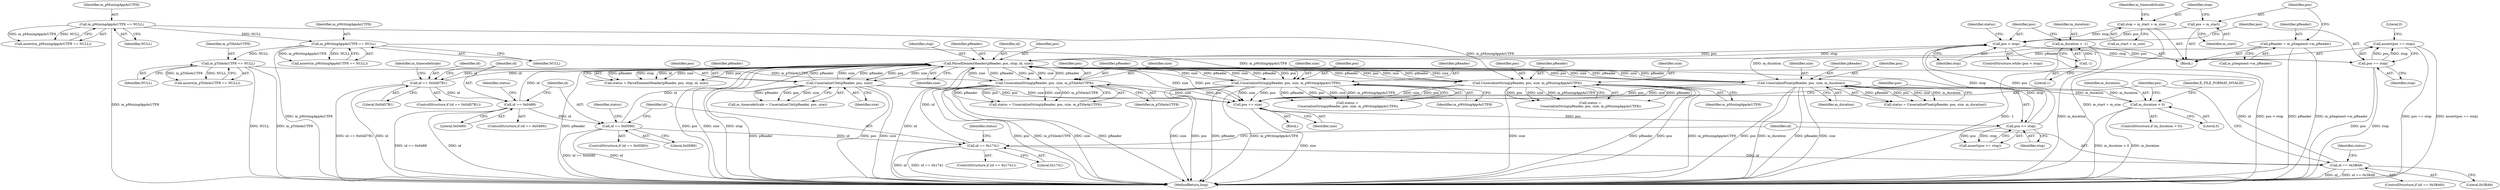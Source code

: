 digraph "0_Android_cc274e2abe8b2a6698a5c47d8aa4bb45f1f9538d_40@API" {
"1000268" [label="(Call,assert(pos == stop))"];
"1000269" [label="(Call,pos == stop)"];
"1000143" [label="(Call,pos < stop)"];
"1000126" [label="(Call,pos = m_start)"];
"1000265" [label="(Call,pos <= stop)"];
"1000261" [label="(Call,pos += size)"];
"1000234" [label="(Call,UnserializeString(pReader, pos, size, m_pWritingAppAsUTF8))"];
"1000152" [label="(Call,ParseElementHeader(pReader, pos, stop, id, size))"];
"1000171" [label="(Call,UnserializeUInt(pReader, pos, size))"];
"1000216" [label="(Call,UnserializeString(pReader, pos, size, m_pMuxingAppAsUTF8))"];
"1000109" [label="(Call,m_pMuxingAppAsUTF8 == NULL)"];
"1000252" [label="(Call,UnserializeString(pReader, pos, size, m_pTitleAsUTF8))"];
"1000117" [label="(Call,m_pTitleAsUTF8 == NULL)"];
"1000113" [label="(Call,m_pWritingAppAsUTF8 == NULL)"];
"1000190" [label="(Call,UnserializeFloat(pReader, pos, size, m_duration))"];
"1000138" [label="(Call,m_duration = -1)"];
"1000140" [label="(Call,-1)"];
"1000202" [label="(Call,m_duration < 0)"];
"1000120" [label="(Call,pReader = m_pSegment->m_pReader)"];
"1000209" [label="(Call,id == 0x0D80)"];
"1000183" [label="(Call,id == 0x0489)"];
"1000165" [label="(Call,id == 0x0AD7B1)"];
"1000227" [label="(Call,id == 0x1741)"];
"1000245" [label="(Call,id == 0x3BA9)"];
"1000130" [label="(Call,stop = m_start + m_size)"];
"1000204" [label="(Literal,0)"];
"1000110" [label="(Identifier,m_pMuxingAppAsUTF8)"];
"1000172" [label="(Identifier,pReader)"];
"1000113" [label="(Call,m_pWritingAppAsUTF8 == NULL)"];
"1000270" [label="(Identifier,pos)"];
"1000234" [label="(Call,UnserializeString(pReader, pos, size, m_pWritingAppAsUTF8))"];
"1000130" [label="(Call,stop = m_start + m_size)"];
"1000132" [label="(Call,m_start + m_size)"];
"1000268" [label="(Call,assert(pos == stop))"];
"1000251" [label="(Identifier,status)"];
"1000271" [label="(Identifier,stop)"];
"1000219" [label="(Identifier,size)"];
"1000116" [label="(Call,assert(m_pTitleAsUTF8 == NULL))"];
"1000131" [label="(Identifier,stop)"];
"1000194" [label="(Identifier,m_duration)"];
"1000122" [label="(Call,m_pSegment->m_pReader)"];
"1000215" [label="(Identifier,status)"];
"1000263" [label="(Identifier,size)"];
"1000150" [label="(Call,status = ParseElementHeader(pReader, pos, stop, id, size))"];
"1000253" [label="(Identifier,pReader)"];
"1000188" [label="(Call,status = UnserializeFloat(pReader, pos, size, m_duration))"];
"1000262" [label="(Identifier,pos)"];
"1000256" [label="(Identifier,m_pTitleAsUTF8)"];
"1000226" [label="(ControlStructure,if (id == 0x1741))"];
"1000154" [label="(Identifier,pos)"];
"1000182" [label="(ControlStructure,if (id == 0x0489))"];
"1000152" [label="(Call,ParseElementHeader(pReader, pos, stop, id, size))"];
"1000246" [label="(Identifier,id)"];
"1000165" [label="(Call,id == 0x0AD7B1)"];
"1000247" [label="(Literal,0x3BA9)"];
"1000121" [label="(Identifier,pReader)"];
"1000193" [label="(Identifier,size)"];
"1000126" [label="(Call,pos = m_start)"];
"1000151" [label="(Identifier,status)"];
"1000216" [label="(Call,UnserializeString(pReader, pos, size, m_pMuxingAppAsUTF8))"];
"1000107" [label="(Block,)"];
"1000145" [label="(Identifier,stop)"];
"1000146" [label="(Block,)"];
"1000115" [label="(Identifier,NULL)"];
"1000220" [label="(Identifier,m_pMuxingAppAsUTF8)"];
"1000156" [label="(Identifier,id)"];
"1000111" [label="(Identifier,NULL)"];
"1000269" [label="(Call,pos == stop)"];
"1000273" [label="(Literal,0)"];
"1000227" [label="(Call,id == 0x1741)"];
"1000139" [label="(Identifier,m_duration)"];
"1000267" [label="(Identifier,stop)"];
"1000155" [label="(Identifier,stop)"];
"1000108" [label="(Call,assert(m_pMuxingAppAsUTF8 == NULL))"];
"1000250" [label="(Call,status = UnserializeString(pReader, pos, size, m_pTitleAsUTF8))"];
"1000203" [label="(Identifier,m_duration)"];
"1000191" [label="(Identifier,pReader)"];
"1000192" [label="(Identifier,pos)"];
"1000206" [label="(Identifier,E_FILE_FORMAT_INVALID)"];
"1000153" [label="(Identifier,pReader)"];
"1000236" [label="(Identifier,pos)"];
"1000228" [label="(Identifier,id)"];
"1000233" [label="(Identifier,status)"];
"1000232" [label="(Call,status =\n UnserializeString(pReader, pos, size, m_pWritingAppAsUTF8))"];
"1000274" [label="(MethodReturn,long)"];
"1000218" [label="(Identifier,pos)"];
"1000112" [label="(Call,assert(m_pWritingAppAsUTF8 == NULL))"];
"1000164" [label="(ControlStructure,if (id == 0x0AD7B1))"];
"1000140" [label="(Call,-1)"];
"1000245" [label="(Call,id == 0x3BA9)"];
"1000171" [label="(Call,UnserializeUInt(pReader, pos, size))"];
"1000266" [label="(Identifier,pos)"];
"1000235" [label="(Identifier,pReader)"];
"1000238" [label="(Identifier,m_pWritingAppAsUTF8)"];
"1000118" [label="(Identifier,m_pTitleAsUTF8)"];
"1000209" [label="(Call,id == 0x0D80)"];
"1000261" [label="(Call,pos += size)"];
"1000214" [label="(Call,status =\n UnserializeString(pReader, pos, size, m_pMuxingAppAsUTF8))"];
"1000136" [label="(Identifier,m_timecodeScale)"];
"1000119" [label="(Identifier,NULL)"];
"1000144" [label="(Identifier,pos)"];
"1000120" [label="(Call,pReader = m_pSegment->m_pReader)"];
"1000264" [label="(Call,assert(pos <= stop))"];
"1000184" [label="(Identifier,id)"];
"1000117" [label="(Call,m_pTitleAsUTF8 == NULL)"];
"1000229" [label="(Literal,0x1741)"];
"1000244" [label="(ControlStructure,if (id == 0x3BA9))"];
"1000166" [label="(Identifier,id)"];
"1000143" [label="(Call,pos < stop)"];
"1000170" [label="(Identifier,m_timecodeScale)"];
"1000128" [label="(Identifier,m_start)"];
"1000190" [label="(Call,UnserializeFloat(pReader, pos, size, m_duration))"];
"1000138" [label="(Call,m_duration = -1)"];
"1000208" [label="(ControlStructure,if (id == 0x0D80))"];
"1000185" [label="(Literal,0x0489)"];
"1000157" [label="(Identifier,size)"];
"1000211" [label="(Literal,0x0D80)"];
"1000183" [label="(Call,id == 0x0489)"];
"1000255" [label="(Identifier,size)"];
"1000114" [label="(Identifier,m_pWritingAppAsUTF8)"];
"1000201" [label="(ControlStructure,if (m_duration < 0))"];
"1000265" [label="(Call,pos <= stop)"];
"1000202" [label="(Call,m_duration < 0)"];
"1000169" [label="(Call,m_timecodeScale = UnserializeUInt(pReader, pos, size))"];
"1000174" [label="(Identifier,size)"];
"1000210" [label="(Identifier,id)"];
"1000237" [label="(Identifier,size)"];
"1000142" [label="(ControlStructure,while (pos < stop))"];
"1000127" [label="(Identifier,pos)"];
"1000217" [label="(Identifier,pReader)"];
"1000252" [label="(Call,UnserializeString(pReader, pos, size, m_pTitleAsUTF8))"];
"1000109" [label="(Call,m_pMuxingAppAsUTF8 == NULL)"];
"1000141" [label="(Literal,1)"];
"1000254" [label="(Identifier,pos)"];
"1000189" [label="(Identifier,status)"];
"1000173" [label="(Identifier,pos)"];
"1000167" [label="(Literal,0x0AD7B1)"];
"1000268" -> "1000107"  [label="AST: "];
"1000268" -> "1000269"  [label="CFG: "];
"1000269" -> "1000268"  [label="AST: "];
"1000273" -> "1000268"  [label="CFG: "];
"1000268" -> "1000274"  [label="DDG: pos == stop"];
"1000268" -> "1000274"  [label="DDG: assert(pos == stop)"];
"1000269" -> "1000268"  [label="DDG: pos"];
"1000269" -> "1000268"  [label="DDG: stop"];
"1000269" -> "1000271"  [label="CFG: "];
"1000270" -> "1000269"  [label="AST: "];
"1000271" -> "1000269"  [label="AST: "];
"1000269" -> "1000274"  [label="DDG: pos"];
"1000269" -> "1000274"  [label="DDG: stop"];
"1000143" -> "1000269"  [label="DDG: pos"];
"1000143" -> "1000269"  [label="DDG: stop"];
"1000143" -> "1000142"  [label="AST: "];
"1000143" -> "1000145"  [label="CFG: "];
"1000144" -> "1000143"  [label="AST: "];
"1000145" -> "1000143"  [label="AST: "];
"1000151" -> "1000143"  [label="CFG: "];
"1000270" -> "1000143"  [label="CFG: "];
"1000143" -> "1000274"  [label="DDG: pos < stop"];
"1000126" -> "1000143"  [label="DDG: pos"];
"1000265" -> "1000143"  [label="DDG: pos"];
"1000265" -> "1000143"  [label="DDG: stop"];
"1000130" -> "1000143"  [label="DDG: stop"];
"1000143" -> "1000152"  [label="DDG: pos"];
"1000143" -> "1000152"  [label="DDG: stop"];
"1000126" -> "1000107"  [label="AST: "];
"1000126" -> "1000128"  [label="CFG: "];
"1000127" -> "1000126"  [label="AST: "];
"1000128" -> "1000126"  [label="AST: "];
"1000131" -> "1000126"  [label="CFG: "];
"1000265" -> "1000264"  [label="AST: "];
"1000265" -> "1000267"  [label="CFG: "];
"1000266" -> "1000265"  [label="AST: "];
"1000267" -> "1000265"  [label="AST: "];
"1000264" -> "1000265"  [label="CFG: "];
"1000265" -> "1000264"  [label="DDG: pos"];
"1000265" -> "1000264"  [label="DDG: stop"];
"1000261" -> "1000265"  [label="DDG: pos"];
"1000152" -> "1000265"  [label="DDG: stop"];
"1000261" -> "1000146"  [label="AST: "];
"1000261" -> "1000263"  [label="CFG: "];
"1000262" -> "1000261"  [label="AST: "];
"1000263" -> "1000261"  [label="AST: "];
"1000266" -> "1000261"  [label="CFG: "];
"1000261" -> "1000274"  [label="DDG: size"];
"1000234" -> "1000261"  [label="DDG: size"];
"1000234" -> "1000261"  [label="DDG: pos"];
"1000152" -> "1000261"  [label="DDG: size"];
"1000152" -> "1000261"  [label="DDG: pos"];
"1000252" -> "1000261"  [label="DDG: size"];
"1000252" -> "1000261"  [label="DDG: pos"];
"1000216" -> "1000261"  [label="DDG: size"];
"1000216" -> "1000261"  [label="DDG: pos"];
"1000190" -> "1000261"  [label="DDG: size"];
"1000190" -> "1000261"  [label="DDG: pos"];
"1000171" -> "1000261"  [label="DDG: size"];
"1000171" -> "1000261"  [label="DDG: pos"];
"1000234" -> "1000232"  [label="AST: "];
"1000234" -> "1000238"  [label="CFG: "];
"1000235" -> "1000234"  [label="AST: "];
"1000236" -> "1000234"  [label="AST: "];
"1000237" -> "1000234"  [label="AST: "];
"1000238" -> "1000234"  [label="AST: "];
"1000232" -> "1000234"  [label="CFG: "];
"1000234" -> "1000274"  [label="DDG: size"];
"1000234" -> "1000274"  [label="DDG: pos"];
"1000234" -> "1000274"  [label="DDG: pReader"];
"1000234" -> "1000274"  [label="DDG: m_pWritingAppAsUTF8"];
"1000234" -> "1000152"  [label="DDG: pReader"];
"1000234" -> "1000152"  [label="DDG: size"];
"1000234" -> "1000232"  [label="DDG: pReader"];
"1000234" -> "1000232"  [label="DDG: pos"];
"1000234" -> "1000232"  [label="DDG: size"];
"1000234" -> "1000232"  [label="DDG: m_pWritingAppAsUTF8"];
"1000152" -> "1000234"  [label="DDG: pReader"];
"1000152" -> "1000234"  [label="DDG: pos"];
"1000152" -> "1000234"  [label="DDG: size"];
"1000113" -> "1000234"  [label="DDG: m_pWritingAppAsUTF8"];
"1000152" -> "1000150"  [label="AST: "];
"1000152" -> "1000157"  [label="CFG: "];
"1000153" -> "1000152"  [label="AST: "];
"1000154" -> "1000152"  [label="AST: "];
"1000155" -> "1000152"  [label="AST: "];
"1000156" -> "1000152"  [label="AST: "];
"1000157" -> "1000152"  [label="AST: "];
"1000150" -> "1000152"  [label="CFG: "];
"1000152" -> "1000274"  [label="DDG: pReader"];
"1000152" -> "1000274"  [label="DDG: pos"];
"1000152" -> "1000274"  [label="DDG: size"];
"1000152" -> "1000274"  [label="DDG: stop"];
"1000152" -> "1000274"  [label="DDG: id"];
"1000152" -> "1000150"  [label="DDG: pReader"];
"1000152" -> "1000150"  [label="DDG: stop"];
"1000152" -> "1000150"  [label="DDG: id"];
"1000152" -> "1000150"  [label="DDG: size"];
"1000152" -> "1000150"  [label="DDG: pos"];
"1000171" -> "1000152"  [label="DDG: pReader"];
"1000171" -> "1000152"  [label="DDG: size"];
"1000216" -> "1000152"  [label="DDG: pReader"];
"1000216" -> "1000152"  [label="DDG: size"];
"1000252" -> "1000152"  [label="DDG: pReader"];
"1000252" -> "1000152"  [label="DDG: size"];
"1000190" -> "1000152"  [label="DDG: pReader"];
"1000190" -> "1000152"  [label="DDG: size"];
"1000120" -> "1000152"  [label="DDG: pReader"];
"1000209" -> "1000152"  [label="DDG: id"];
"1000227" -> "1000152"  [label="DDG: id"];
"1000245" -> "1000152"  [label="DDG: id"];
"1000165" -> "1000152"  [label="DDG: id"];
"1000183" -> "1000152"  [label="DDG: id"];
"1000152" -> "1000165"  [label="DDG: id"];
"1000152" -> "1000171"  [label="DDG: pReader"];
"1000152" -> "1000171"  [label="DDG: pos"];
"1000152" -> "1000171"  [label="DDG: size"];
"1000152" -> "1000190"  [label="DDG: pReader"];
"1000152" -> "1000190"  [label="DDG: pos"];
"1000152" -> "1000190"  [label="DDG: size"];
"1000152" -> "1000216"  [label="DDG: pReader"];
"1000152" -> "1000216"  [label="DDG: pos"];
"1000152" -> "1000216"  [label="DDG: size"];
"1000152" -> "1000252"  [label="DDG: pReader"];
"1000152" -> "1000252"  [label="DDG: pos"];
"1000152" -> "1000252"  [label="DDG: size"];
"1000171" -> "1000169"  [label="AST: "];
"1000171" -> "1000174"  [label="CFG: "];
"1000172" -> "1000171"  [label="AST: "];
"1000173" -> "1000171"  [label="AST: "];
"1000174" -> "1000171"  [label="AST: "];
"1000169" -> "1000171"  [label="CFG: "];
"1000171" -> "1000274"  [label="DDG: pReader"];
"1000171" -> "1000274"  [label="DDG: pos"];
"1000171" -> "1000274"  [label="DDG: size"];
"1000171" -> "1000169"  [label="DDG: pReader"];
"1000171" -> "1000169"  [label="DDG: pos"];
"1000171" -> "1000169"  [label="DDG: size"];
"1000216" -> "1000214"  [label="AST: "];
"1000216" -> "1000220"  [label="CFG: "];
"1000217" -> "1000216"  [label="AST: "];
"1000218" -> "1000216"  [label="AST: "];
"1000219" -> "1000216"  [label="AST: "];
"1000220" -> "1000216"  [label="AST: "];
"1000214" -> "1000216"  [label="CFG: "];
"1000216" -> "1000274"  [label="DDG: size"];
"1000216" -> "1000274"  [label="DDG: pReader"];
"1000216" -> "1000274"  [label="DDG: pos"];
"1000216" -> "1000274"  [label="DDG: m_pMuxingAppAsUTF8"];
"1000216" -> "1000214"  [label="DDG: pReader"];
"1000216" -> "1000214"  [label="DDG: pos"];
"1000216" -> "1000214"  [label="DDG: size"];
"1000216" -> "1000214"  [label="DDG: m_pMuxingAppAsUTF8"];
"1000109" -> "1000216"  [label="DDG: m_pMuxingAppAsUTF8"];
"1000109" -> "1000108"  [label="AST: "];
"1000109" -> "1000111"  [label="CFG: "];
"1000110" -> "1000109"  [label="AST: "];
"1000111" -> "1000109"  [label="AST: "];
"1000108" -> "1000109"  [label="CFG: "];
"1000109" -> "1000274"  [label="DDG: m_pMuxingAppAsUTF8"];
"1000109" -> "1000108"  [label="DDG: m_pMuxingAppAsUTF8"];
"1000109" -> "1000108"  [label="DDG: NULL"];
"1000109" -> "1000113"  [label="DDG: NULL"];
"1000252" -> "1000250"  [label="AST: "];
"1000252" -> "1000256"  [label="CFG: "];
"1000253" -> "1000252"  [label="AST: "];
"1000254" -> "1000252"  [label="AST: "];
"1000255" -> "1000252"  [label="AST: "];
"1000256" -> "1000252"  [label="AST: "];
"1000250" -> "1000252"  [label="CFG: "];
"1000252" -> "1000274"  [label="DDG: size"];
"1000252" -> "1000274"  [label="DDG: pReader"];
"1000252" -> "1000274"  [label="DDG: pos"];
"1000252" -> "1000274"  [label="DDG: m_pTitleAsUTF8"];
"1000252" -> "1000250"  [label="DDG: pReader"];
"1000252" -> "1000250"  [label="DDG: pos"];
"1000252" -> "1000250"  [label="DDG: size"];
"1000252" -> "1000250"  [label="DDG: m_pTitleAsUTF8"];
"1000117" -> "1000252"  [label="DDG: m_pTitleAsUTF8"];
"1000117" -> "1000116"  [label="AST: "];
"1000117" -> "1000119"  [label="CFG: "];
"1000118" -> "1000117"  [label="AST: "];
"1000119" -> "1000117"  [label="AST: "];
"1000116" -> "1000117"  [label="CFG: "];
"1000117" -> "1000274"  [label="DDG: m_pTitleAsUTF8"];
"1000117" -> "1000274"  [label="DDG: NULL"];
"1000117" -> "1000116"  [label="DDG: m_pTitleAsUTF8"];
"1000117" -> "1000116"  [label="DDG: NULL"];
"1000113" -> "1000117"  [label="DDG: NULL"];
"1000113" -> "1000112"  [label="AST: "];
"1000113" -> "1000115"  [label="CFG: "];
"1000114" -> "1000113"  [label="AST: "];
"1000115" -> "1000113"  [label="AST: "];
"1000112" -> "1000113"  [label="CFG: "];
"1000113" -> "1000274"  [label="DDG: m_pWritingAppAsUTF8"];
"1000113" -> "1000112"  [label="DDG: m_pWritingAppAsUTF8"];
"1000113" -> "1000112"  [label="DDG: NULL"];
"1000190" -> "1000188"  [label="AST: "];
"1000190" -> "1000194"  [label="CFG: "];
"1000191" -> "1000190"  [label="AST: "];
"1000192" -> "1000190"  [label="AST: "];
"1000193" -> "1000190"  [label="AST: "];
"1000194" -> "1000190"  [label="AST: "];
"1000188" -> "1000190"  [label="CFG: "];
"1000190" -> "1000274"  [label="DDG: m_duration"];
"1000190" -> "1000274"  [label="DDG: pReader"];
"1000190" -> "1000274"  [label="DDG: size"];
"1000190" -> "1000274"  [label="DDG: pos"];
"1000190" -> "1000188"  [label="DDG: pReader"];
"1000190" -> "1000188"  [label="DDG: pos"];
"1000190" -> "1000188"  [label="DDG: size"];
"1000190" -> "1000188"  [label="DDG: m_duration"];
"1000138" -> "1000190"  [label="DDG: m_duration"];
"1000202" -> "1000190"  [label="DDG: m_duration"];
"1000190" -> "1000202"  [label="DDG: m_duration"];
"1000138" -> "1000107"  [label="AST: "];
"1000138" -> "1000140"  [label="CFG: "];
"1000139" -> "1000138"  [label="AST: "];
"1000140" -> "1000138"  [label="AST: "];
"1000144" -> "1000138"  [label="CFG: "];
"1000138" -> "1000274"  [label="DDG: m_duration"];
"1000138" -> "1000274"  [label="DDG: -1"];
"1000140" -> "1000138"  [label="DDG: 1"];
"1000140" -> "1000141"  [label="CFG: "];
"1000141" -> "1000140"  [label="AST: "];
"1000202" -> "1000201"  [label="AST: "];
"1000202" -> "1000204"  [label="CFG: "];
"1000203" -> "1000202"  [label="AST: "];
"1000204" -> "1000202"  [label="AST: "];
"1000206" -> "1000202"  [label="CFG: "];
"1000262" -> "1000202"  [label="CFG: "];
"1000202" -> "1000274"  [label="DDG: m_duration"];
"1000202" -> "1000274"  [label="DDG: m_duration < 0"];
"1000120" -> "1000107"  [label="AST: "];
"1000120" -> "1000122"  [label="CFG: "];
"1000121" -> "1000120"  [label="AST: "];
"1000122" -> "1000120"  [label="AST: "];
"1000127" -> "1000120"  [label="CFG: "];
"1000120" -> "1000274"  [label="DDG: pReader"];
"1000120" -> "1000274"  [label="DDG: m_pSegment->m_pReader"];
"1000209" -> "1000208"  [label="AST: "];
"1000209" -> "1000211"  [label="CFG: "];
"1000210" -> "1000209"  [label="AST: "];
"1000211" -> "1000209"  [label="AST: "];
"1000215" -> "1000209"  [label="CFG: "];
"1000228" -> "1000209"  [label="CFG: "];
"1000209" -> "1000274"  [label="DDG: id == 0x0D80"];
"1000209" -> "1000274"  [label="DDG: id"];
"1000183" -> "1000209"  [label="DDG: id"];
"1000209" -> "1000227"  [label="DDG: id"];
"1000183" -> "1000182"  [label="AST: "];
"1000183" -> "1000185"  [label="CFG: "];
"1000184" -> "1000183"  [label="AST: "];
"1000185" -> "1000183"  [label="AST: "];
"1000189" -> "1000183"  [label="CFG: "];
"1000210" -> "1000183"  [label="CFG: "];
"1000183" -> "1000274"  [label="DDG: id"];
"1000183" -> "1000274"  [label="DDG: id == 0x0489"];
"1000165" -> "1000183"  [label="DDG: id"];
"1000165" -> "1000164"  [label="AST: "];
"1000165" -> "1000167"  [label="CFG: "];
"1000166" -> "1000165"  [label="AST: "];
"1000167" -> "1000165"  [label="AST: "];
"1000170" -> "1000165"  [label="CFG: "];
"1000184" -> "1000165"  [label="CFG: "];
"1000165" -> "1000274"  [label="DDG: id"];
"1000165" -> "1000274"  [label="DDG: id == 0x0AD7B1"];
"1000227" -> "1000226"  [label="AST: "];
"1000227" -> "1000229"  [label="CFG: "];
"1000228" -> "1000227"  [label="AST: "];
"1000229" -> "1000227"  [label="AST: "];
"1000233" -> "1000227"  [label="CFG: "];
"1000246" -> "1000227"  [label="CFG: "];
"1000227" -> "1000274"  [label="DDG: id == 0x1741"];
"1000227" -> "1000274"  [label="DDG: id"];
"1000227" -> "1000245"  [label="DDG: id"];
"1000245" -> "1000244"  [label="AST: "];
"1000245" -> "1000247"  [label="CFG: "];
"1000246" -> "1000245"  [label="AST: "];
"1000247" -> "1000245"  [label="AST: "];
"1000251" -> "1000245"  [label="CFG: "];
"1000262" -> "1000245"  [label="CFG: "];
"1000245" -> "1000274"  [label="DDG: id == 0x3BA9"];
"1000245" -> "1000274"  [label="DDG: id"];
"1000130" -> "1000107"  [label="AST: "];
"1000130" -> "1000132"  [label="CFG: "];
"1000131" -> "1000130"  [label="AST: "];
"1000132" -> "1000130"  [label="AST: "];
"1000136" -> "1000130"  [label="CFG: "];
"1000130" -> "1000274"  [label="DDG: m_start + m_size"];
}
